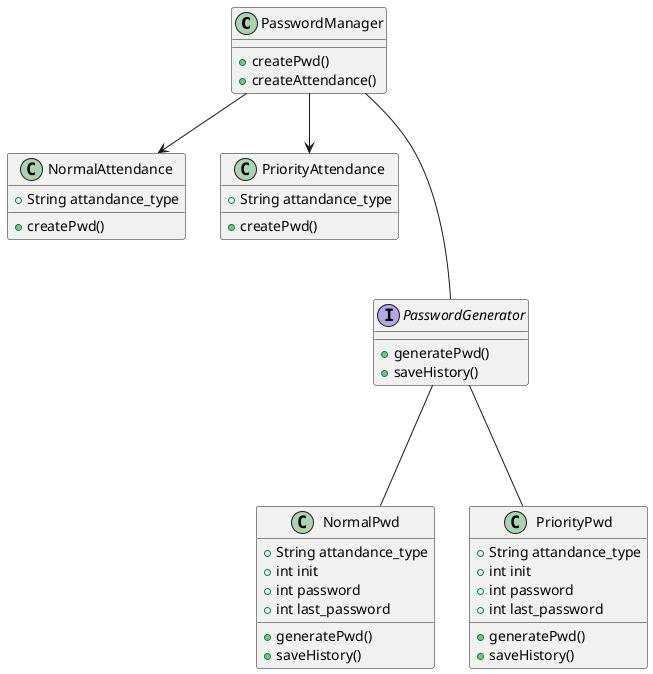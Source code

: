 @startuml Senha

class PasswordManager {
    +createPwd()
    +createAttendance()
}


class NormalAttendance{
    +String attandance_type
    
    +createPwd()
}

class PriorityAttendance{
    +String attandance_type
    
    +createPwd()
}

interface PasswordGenerator{
    +generatePwd()
    +saveHistory()
}

class NormalPwd{
    +String attandance_type
    +int init
    +int password
    +int last_password

    +generatePwd()
    +saveHistory()
}

class PriorityPwd {
    +String attandance_type
    +int init
    +int password
    +int last_password

    +generatePwd()
    +saveHistory()
}

PasswordGenerator --- NormalPwd
PasswordGenerator --- PriorityPwd
PasswordManager --- PasswordGenerator
PasswordManager --> NormalAttendance
PasswordManager --> PriorityAttendance

@enduml
